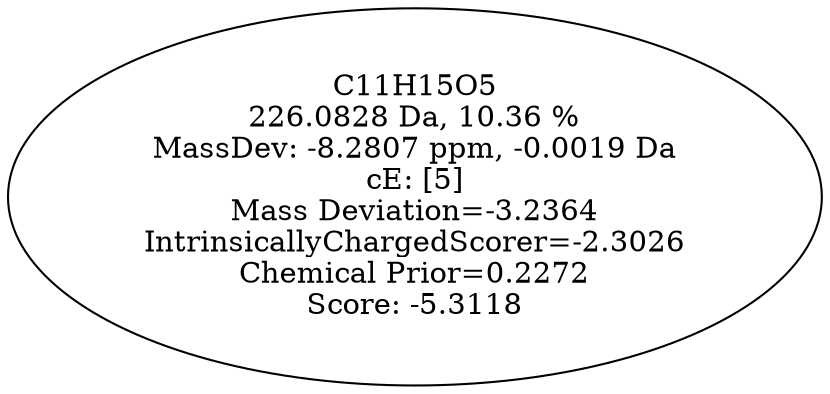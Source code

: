 strict digraph {
v1 [label="C11H15O5\n226.0828 Da, 10.36 %\nMassDev: -8.2807 ppm, -0.0019 Da\ncE: [5]\nMass Deviation=-3.2364\nIntrinsicallyChargedScorer=-2.3026\nChemical Prior=0.2272\nScore: -5.3118"];
}